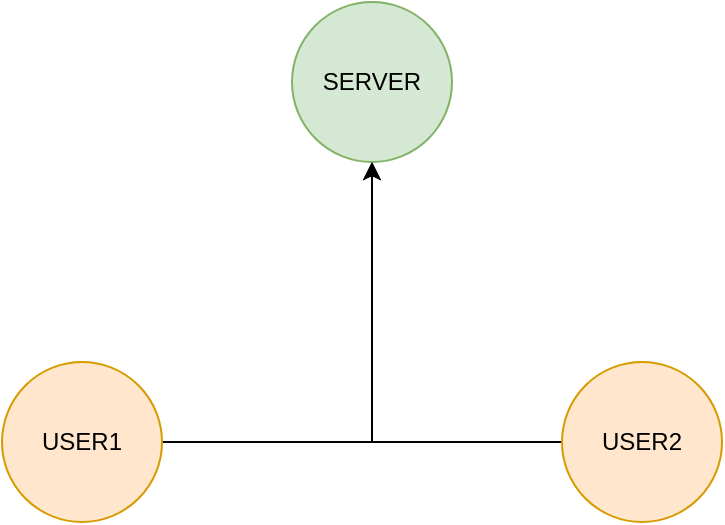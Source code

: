<mxfile version="24.4.4" type="github">
  <diagram name="Page-1" id="Aal7TOMEiokaP0M2hhEJ">
    <mxGraphModel dx="1050" dy="609" grid="1" gridSize="10" guides="1" tooltips="1" connect="1" arrows="1" fold="1" page="1" pageScale="1" pageWidth="850" pageHeight="1100" math="0" shadow="0">
      <root>
        <mxCell id="0" />
        <mxCell id="1" parent="0" />
        <mxCell id="ZLHfhi-f5GMFGYX9WhuB-3" value="" style="edgeStyle=orthogonalEdgeStyle;rounded=0;orthogonalLoop=1;jettySize=auto;html=1;" parent="1" source="ZLHfhi-f5GMFGYX9WhuB-1" target="ZLHfhi-f5GMFGYX9WhuB-2" edge="1">
          <mxGeometry relative="1" as="geometry" />
        </mxCell>
        <mxCell id="ZLHfhi-f5GMFGYX9WhuB-1" value="USER1" style="ellipse;whiteSpace=wrap;html=1;aspect=fixed;fillColor=#ffe6cc;strokeColor=#d79b00;" parent="1" vertex="1">
          <mxGeometry x="240" y="270" width="80" height="80" as="geometry" />
        </mxCell>
        <mxCell id="ZLHfhi-f5GMFGYX9WhuB-2" value="SERVER" style="ellipse;whiteSpace=wrap;html=1;aspect=fixed;fillColor=#d5e8d4;strokeColor=#82b366;" parent="1" vertex="1">
          <mxGeometry x="385" y="90" width="80" height="80" as="geometry" />
        </mxCell>
        <mxCell id="ZLHfhi-f5GMFGYX9WhuB-6" style="edgeStyle=orthogonalEdgeStyle;rounded=0;orthogonalLoop=1;jettySize=auto;html=1;entryX=0.5;entryY=1;entryDx=0;entryDy=0;" parent="1" source="ZLHfhi-f5GMFGYX9WhuB-4" target="ZLHfhi-f5GMFGYX9WhuB-2" edge="1">
          <mxGeometry relative="1" as="geometry" />
        </mxCell>
        <mxCell id="ZLHfhi-f5GMFGYX9WhuB-4" value="USER2" style="ellipse;whiteSpace=wrap;html=1;aspect=fixed;fillColor=#ffe6cc;strokeColor=#d79b00;" parent="1" vertex="1">
          <mxGeometry x="520" y="270" width="80" height="80" as="geometry" />
        </mxCell>
      </root>
    </mxGraphModel>
  </diagram>
</mxfile>
